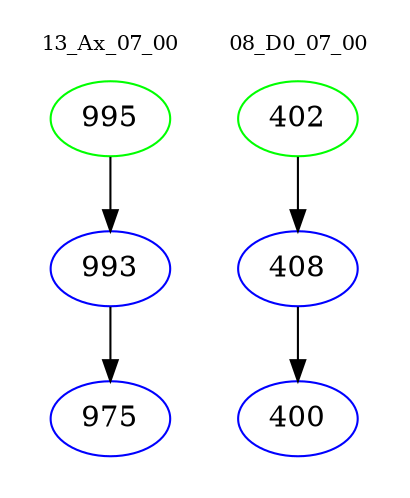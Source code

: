 digraph{
subgraph cluster_0 {
color = white
label = "13_Ax_07_00";
fontsize=10;
T0_995 [label="995", color="green"]
T0_995 -> T0_993 [color="black"]
T0_993 [label="993", color="blue"]
T0_993 -> T0_975 [color="black"]
T0_975 [label="975", color="blue"]
}
subgraph cluster_1 {
color = white
label = "08_D0_07_00";
fontsize=10;
T1_402 [label="402", color="green"]
T1_402 -> T1_408 [color="black"]
T1_408 [label="408", color="blue"]
T1_408 -> T1_400 [color="black"]
T1_400 [label="400", color="blue"]
}
}
